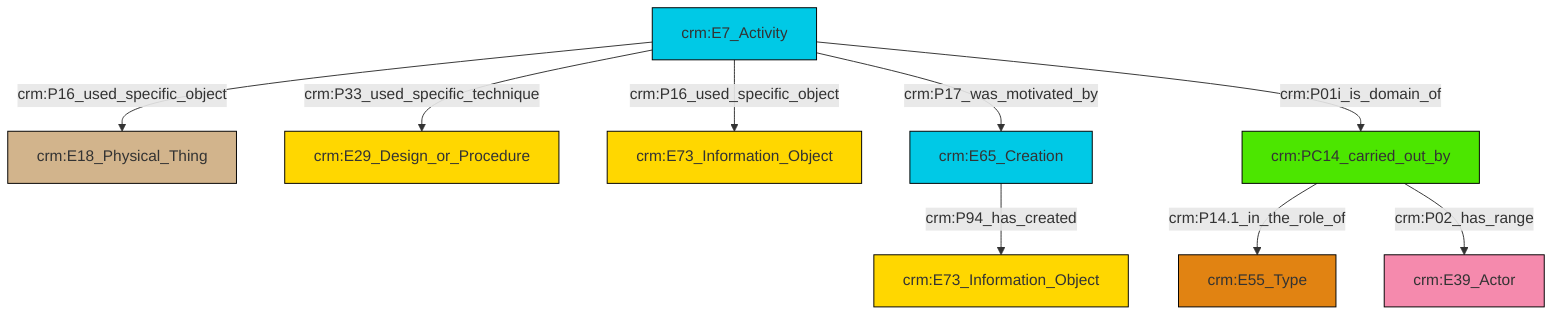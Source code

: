 graph TD
classDef Literal fill:#f2f2f2,stroke:#000000;
classDef CRM_Entity fill:#FFFFFF,stroke:#000000;
classDef Temporal_Entity fill:#00C9E6, stroke:#000000;
classDef Type fill:#E18312, stroke:#000000;
classDef Time-Span fill:#2C9C91, stroke:#000000;
classDef Appellation fill:#FFEB7F, stroke:#000000;
classDef Place fill:#008836, stroke:#000000;
classDef Persistent_Item fill:#B266B2, stroke:#000000;
classDef Conceptual_Object fill:#FFD700, stroke:#000000;
classDef Physical_Thing fill:#D2B48C, stroke:#000000;
classDef Actor fill:#f58aad, stroke:#000000;
classDef PC_Classes fill:#4ce600, stroke:#000000;
classDef Multi fill:#cccccc,stroke:#000000;

2["crm:E7_Activity"]:::Temporal_Entity -->|crm:P16_used_specific_object| 3["crm:E18_Physical_Thing"]:::Physical_Thing
2["crm:E7_Activity"]:::Temporal_Entity -->|crm:P33_used_specific_technique| 4["crm:E29_Design_or_Procedure"]:::Conceptual_Object
2["crm:E7_Activity"]:::Temporal_Entity -->|crm:P16_used_specific_object| 6["crm:E73_Information_Object"]:::Conceptual_Object
7["crm:PC14_carried_out_by"]:::PC_Classes -->|crm:P14.1_in_the_role_of| 8["crm:E55_Type"]:::Type
2["crm:E7_Activity"]:::Temporal_Entity -->|crm:P17_was_motivated_by| 11["crm:E65_Creation"]:::Temporal_Entity
2["crm:E7_Activity"]:::Temporal_Entity -->|crm:P01i_is_domain_of| 7["crm:PC14_carried_out_by"]:::PC_Classes
11["crm:E65_Creation"]:::Temporal_Entity -->|crm:P94_has_created| 0["crm:E73_Information_Object"]:::Conceptual_Object
7["crm:PC14_carried_out_by"]:::PC_Classes -->|crm:P02_has_range| 9["crm:E39_Actor"]:::Actor